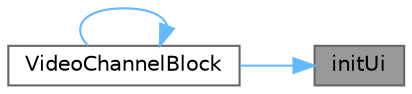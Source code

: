 digraph "initUi"
{
 // LATEX_PDF_SIZE
  bgcolor="transparent";
  edge [fontname=Helvetica,fontsize=10,labelfontname=Helvetica,labelfontsize=10];
  node [fontname=Helvetica,fontsize=10,shape=box,height=0.2,width=0.4];
  rankdir="RL";
  Node1 [id="Node000001",label="initUi",height=0.2,width=0.4,color="gray40", fillcolor="grey60", style="filled", fontcolor="black",tooltip="初始化界面"];
  Node1 -> Node2 [id="edge1_Node000001_Node000002",dir="back",color="steelblue1",style="solid",tooltip=" "];
  Node2 [id="Node000002",label="VideoChannelBlock",height=0.2,width=0.4,color="grey40", fillcolor="white", style="filled",URL="$class_video_channel_block.html#a79b1c60d850e190908a9f1bc2f3b51c6",tooltip="构造函数，初始化视频频道块控件"];
  Node2 -> Node2 [id="edge2_Node000002_Node000002",dir="back",color="steelblue1",style="solid",tooltip=" "];
}
